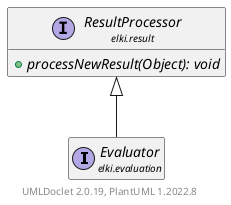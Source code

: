 @startuml
    remove .*\.(Instance|Par|Parameterizer|Factory)$
    set namespaceSeparator none
    hide empty fields
    hide empty methods

    interface "<size:14>Evaluator\n<size:10>elki.evaluation" as elki.evaluation.Evaluator [[Evaluator.html]]

    interface "<size:14>ResultProcessor\n<size:10>elki.result" as elki.result.ResultProcessor [[../result/ResultProcessor.html]] {
        {abstract} +processNewResult(Object): void
    }

    elki.result.ResultProcessor <|-- elki.evaluation.Evaluator

    center footer UMLDoclet 2.0.19, PlantUML 1.2022.8
@enduml
